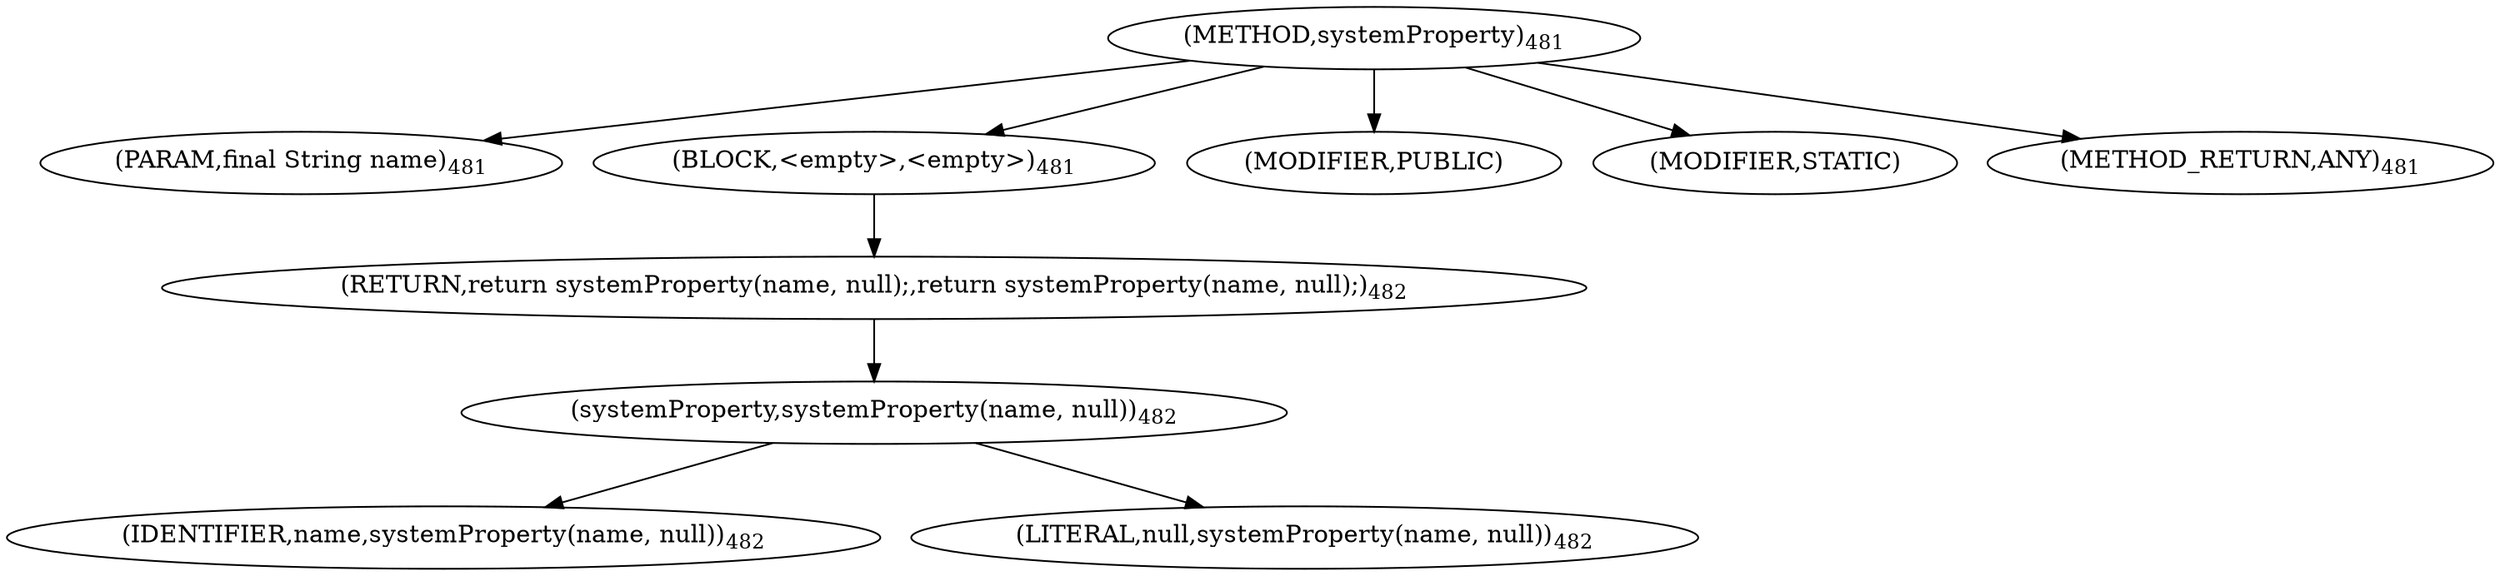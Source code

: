 digraph "systemProperty" {  
"368" [label = <(METHOD,systemProperty)<SUB>481</SUB>> ]
"369" [label = <(PARAM,final String name)<SUB>481</SUB>> ]
"370" [label = <(BLOCK,&lt;empty&gt;,&lt;empty&gt;)<SUB>481</SUB>> ]
"371" [label = <(RETURN,return systemProperty(name, null);,return systemProperty(name, null);)<SUB>482</SUB>> ]
"372" [label = <(systemProperty,systemProperty(name, null))<SUB>482</SUB>> ]
"373" [label = <(IDENTIFIER,name,systemProperty(name, null))<SUB>482</SUB>> ]
"374" [label = <(LITERAL,null,systemProperty(name, null))<SUB>482</SUB>> ]
"375" [label = <(MODIFIER,PUBLIC)> ]
"376" [label = <(MODIFIER,STATIC)> ]
"377" [label = <(METHOD_RETURN,ANY)<SUB>481</SUB>> ]
  "368" -> "369" 
  "368" -> "370" 
  "368" -> "375" 
  "368" -> "376" 
  "368" -> "377" 
  "370" -> "371" 
  "371" -> "372" 
  "372" -> "373" 
  "372" -> "374" 
}

